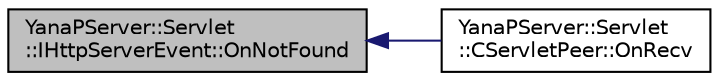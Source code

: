 digraph "YanaPServer::Servlet::IHttpServerEvent::OnNotFound"
{
  edge [fontname="Helvetica",fontsize="10",labelfontname="Helvetica",labelfontsize="10"];
  node [fontname="Helvetica",fontsize="10",shape=record];
  rankdir="LR";
  Node4 [label="YanaPServer::Servlet\l::IHttpServerEvent::OnNotFound",height=0.2,width=0.4,color="black", fillcolor="grey75", style="filled", fontcolor="black"];
  Node4 -> Node5 [dir="back",color="midnightblue",fontsize="10",style="solid",fontname="Helvetica"];
  Node5 [label="YanaPServer::Servlet\l::CServletPeer::OnRecv",height=0.2,width=0.4,color="black", fillcolor="white", style="filled",URL="$class_yana_p_server_1_1_servlet_1_1_c_servlet_peer.html#a6e36eac1cb2917b1437350a848b85136",tooltip="受信した "];
}
